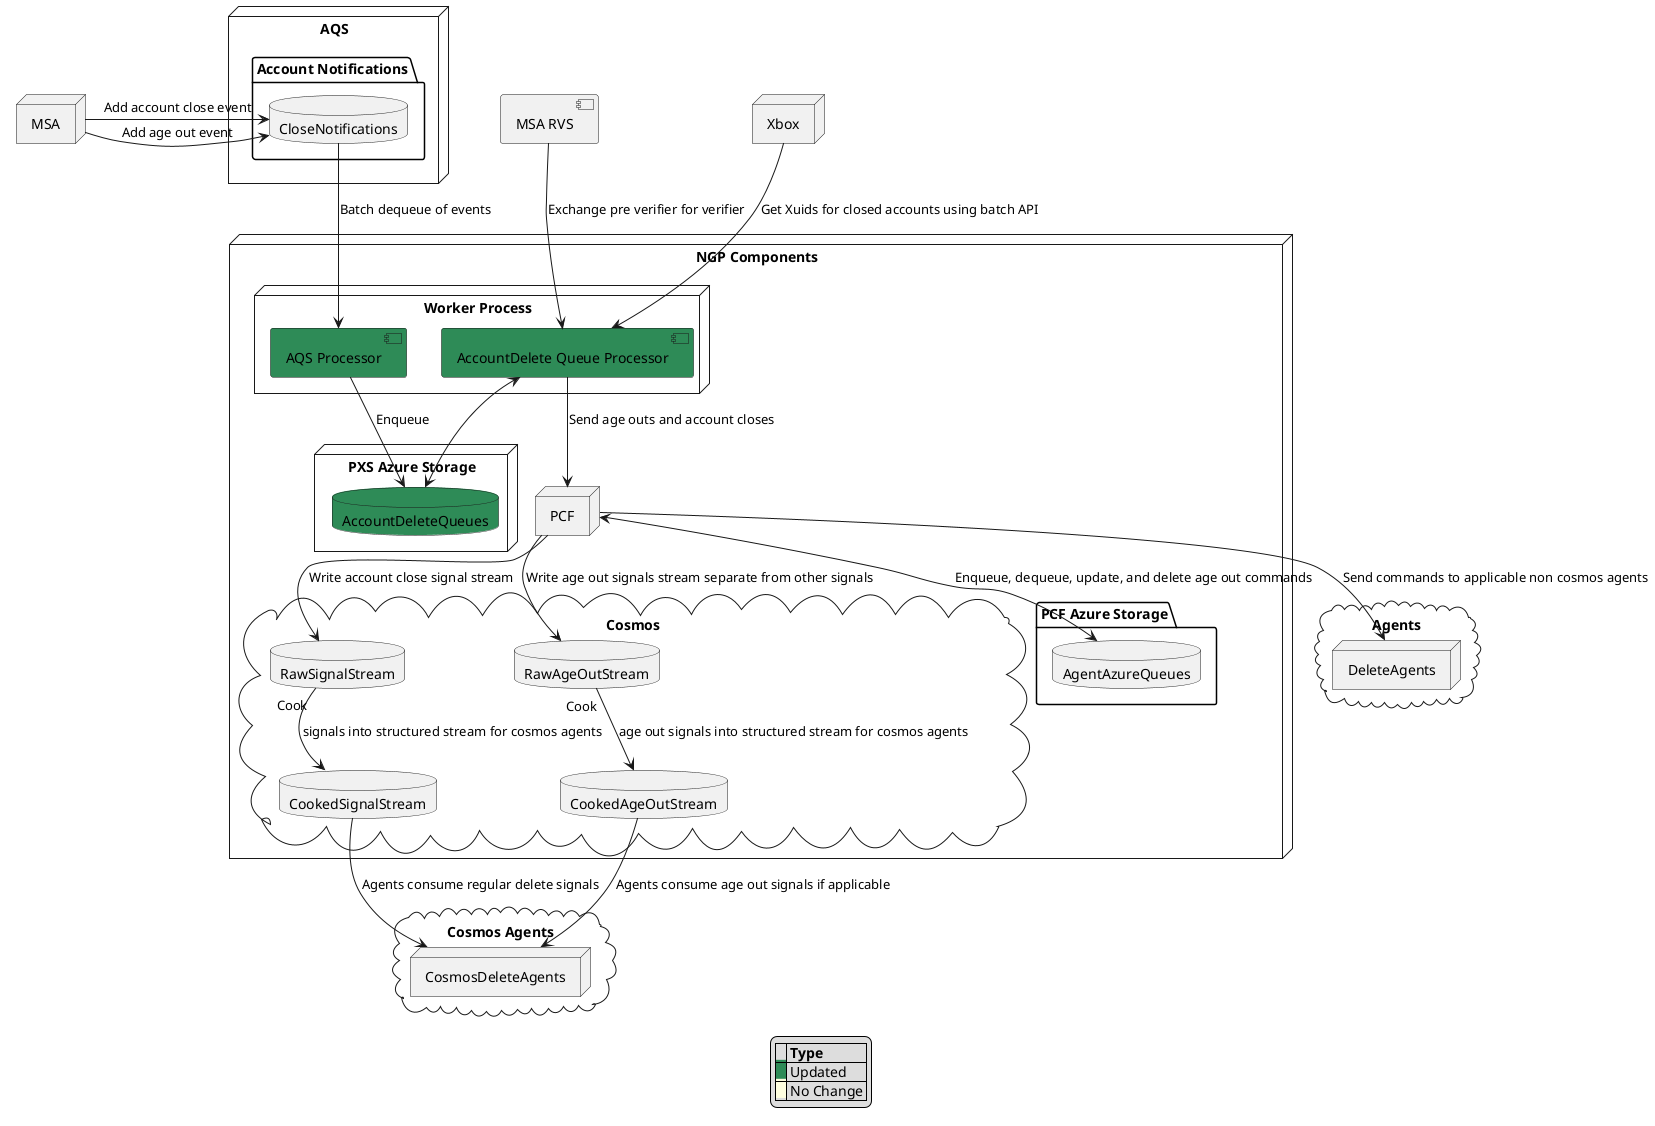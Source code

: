 @startuml AgentStorage

node MSA

node AQS {
    folder "Account Notifications" {
        database CloseNotifications
    }
}

node [MSA RVS]

node "NGP Components" {

node "PXS Azure Storage" {
    database AccountDeleteQueues #SeaGreen
}

    node "Worker Process" {
        node [AQS Processor] #SeaGreen
        node [AccountDelete Queue Processor] #SeaGreen
    }

    node PCF

    cloud "Cosmos" {
        database RawSignalStream
        database RawAgeOutStream
        database CookedSignalStream
        database CookedAgeOutStream
    }

        folder "PCF Azure Storage" {
        database AgentAzureQueues
    }
}

node Xbox

cloud "Agents" {
    node DeleteAgents
}

cloud "Cosmos Agents" {
    node CosmosDeleteAgents
}

MSA -> CloseNotifications : Add account close event
MSA -> CloseNotifications : Add age out event

CloseNotifications --> [AQS Processor] : Batch dequeue of events

[AQS Processor] --> AccountDeleteQueues : Enqueue

[AccountDelete Queue Processor] <--> AccountDeleteQueues

Xbox --> [AccountDelete Queue Processor] : Get Xuids for closed accounts using batch API
[MSA RVS] --> [AccountDelete Queue Processor] : Exchange pre verifier for verifier

[AccountDelete Queue Processor] --> PCF : Send age outs and account closes

PCF --> DeleteAgents : Send commands to applicable non cosmos agents
PCF <--> AgentAzureQueues : Enqueue, dequeue, update, and delete age out commands

PCF --> RawSignalStream : Write account close signal stream
PCF --> RawAgeOutStream : Write age out signals stream separate from other signals

RawSignalStream --> CookedSignalStream : "Cook" signals into structured stream for cosmos agents
RawAgeOutStream --> CookedAgeOutStream : "Cook" age out signals into structured stream for cosmos agents

CookedSignalStream --> CosmosDeleteAgents : Agents consume regular delete signals
CookedAgeOutStream --> CosmosDeleteAgents : Agents consume age out signals if applicable

legend
    |= |= Type |
    |<back:SeaGreen>   </back>| Updated |
    |<back:LightYellow>   </back>| No Change |
endlegend

@enduml

